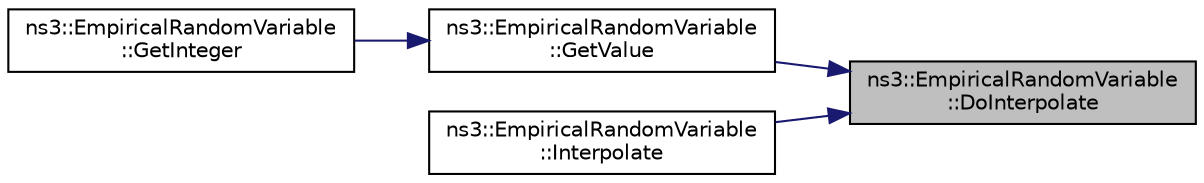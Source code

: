 digraph "ns3::EmpiricalRandomVariable::DoInterpolate"
{
 // LATEX_PDF_SIZE
  edge [fontname="Helvetica",fontsize="10",labelfontname="Helvetica",labelfontsize="10"];
  node [fontname="Helvetica",fontsize="10",shape=record];
  rankdir="RL";
  Node1 [label="ns3::EmpiricalRandomVariable\l::DoInterpolate",height=0.2,width=0.4,color="black", fillcolor="grey75", style="filled", fontcolor="black",tooltip="Linear interpolation between two points on the CDF to estimate the value at r."];
  Node1 -> Node2 [dir="back",color="midnightblue",fontsize="10",style="solid",fontname="Helvetica"];
  Node2 [label="ns3::EmpiricalRandomVariable\l::GetValue",height=0.2,width=0.4,color="black", fillcolor="white", style="filled",URL="$classns3_1_1_empirical_random_variable.html#a1a2d5b20db4509d1518727eb725672f7",tooltip="Returns the next value in the empirical distribution."];
  Node2 -> Node3 [dir="back",color="midnightblue",fontsize="10",style="solid",fontname="Helvetica"];
  Node3 [label="ns3::EmpiricalRandomVariable\l::GetInteger",height=0.2,width=0.4,color="black", fillcolor="white", style="filled",URL="$classns3_1_1_empirical_random_variable.html#a4612a2e68540ffa6393d418f8edccbf3",tooltip="Returns the next value in the empirical distribution."];
  Node1 -> Node4 [dir="back",color="midnightblue",fontsize="10",style="solid",fontname="Helvetica"];
  Node4 [label="ns3::EmpiricalRandomVariable\l::Interpolate",height=0.2,width=0.4,color="black", fillcolor="white", style="filled",URL="$classns3_1_1_empirical_random_variable.html#a15c5f497a4fb7ddc775b086b748842dd",tooltip="Returns the next value in the empirical distribution using linear interpolation."];
}
